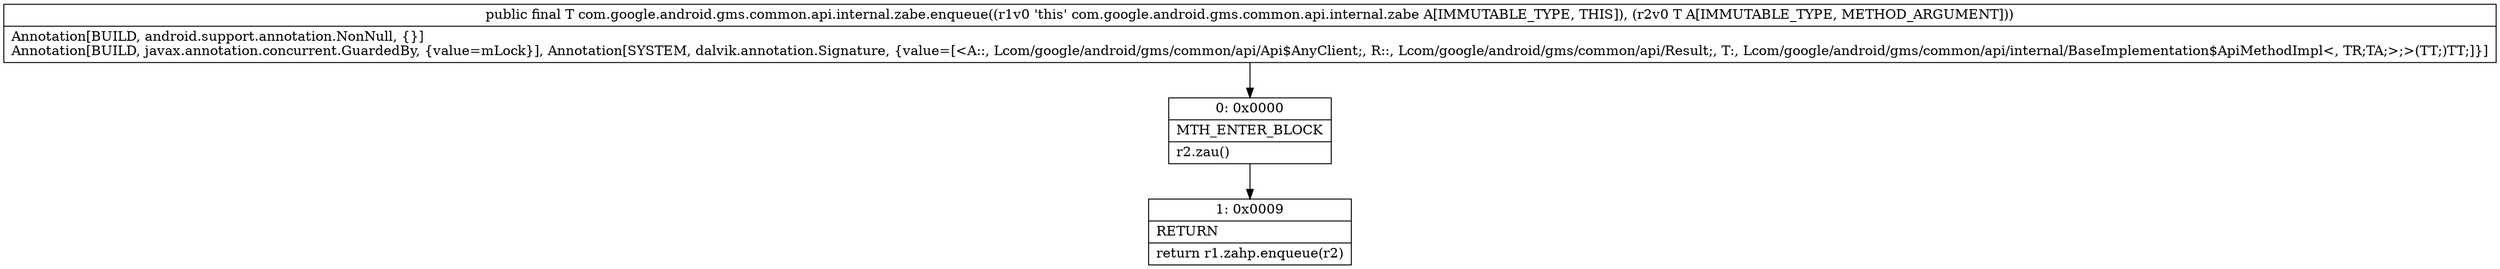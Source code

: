 digraph "CFG forcom.google.android.gms.common.api.internal.zabe.enqueue(Lcom\/google\/android\/gms\/common\/api\/internal\/BaseImplementation$ApiMethodImpl;)Lcom\/google\/android\/gms\/common\/api\/internal\/BaseImplementation$ApiMethodImpl;" {
Node_0 [shape=record,label="{0\:\ 0x0000|MTH_ENTER_BLOCK\l|r2.zau()\l}"];
Node_1 [shape=record,label="{1\:\ 0x0009|RETURN\l|return r1.zahp.enqueue(r2)\l}"];
MethodNode[shape=record,label="{public final T com.google.android.gms.common.api.internal.zabe.enqueue((r1v0 'this' com.google.android.gms.common.api.internal.zabe A[IMMUTABLE_TYPE, THIS]), (r2v0 T A[IMMUTABLE_TYPE, METHOD_ARGUMENT]))  | Annotation[BUILD, android.support.annotation.NonNull, \{\}]\lAnnotation[BUILD, javax.annotation.concurrent.GuardedBy, \{value=mLock\}], Annotation[SYSTEM, dalvik.annotation.Signature, \{value=[\<A::, Lcom\/google\/android\/gms\/common\/api\/Api$AnyClient;, R::, Lcom\/google\/android\/gms\/common\/api\/Result;, T:, Lcom\/google\/android\/gms\/common\/api\/internal\/BaseImplementation$ApiMethodImpl\<, TR;TA;\>;\>(TT;)TT;]\}]\l}"];
MethodNode -> Node_0;
Node_0 -> Node_1;
}

